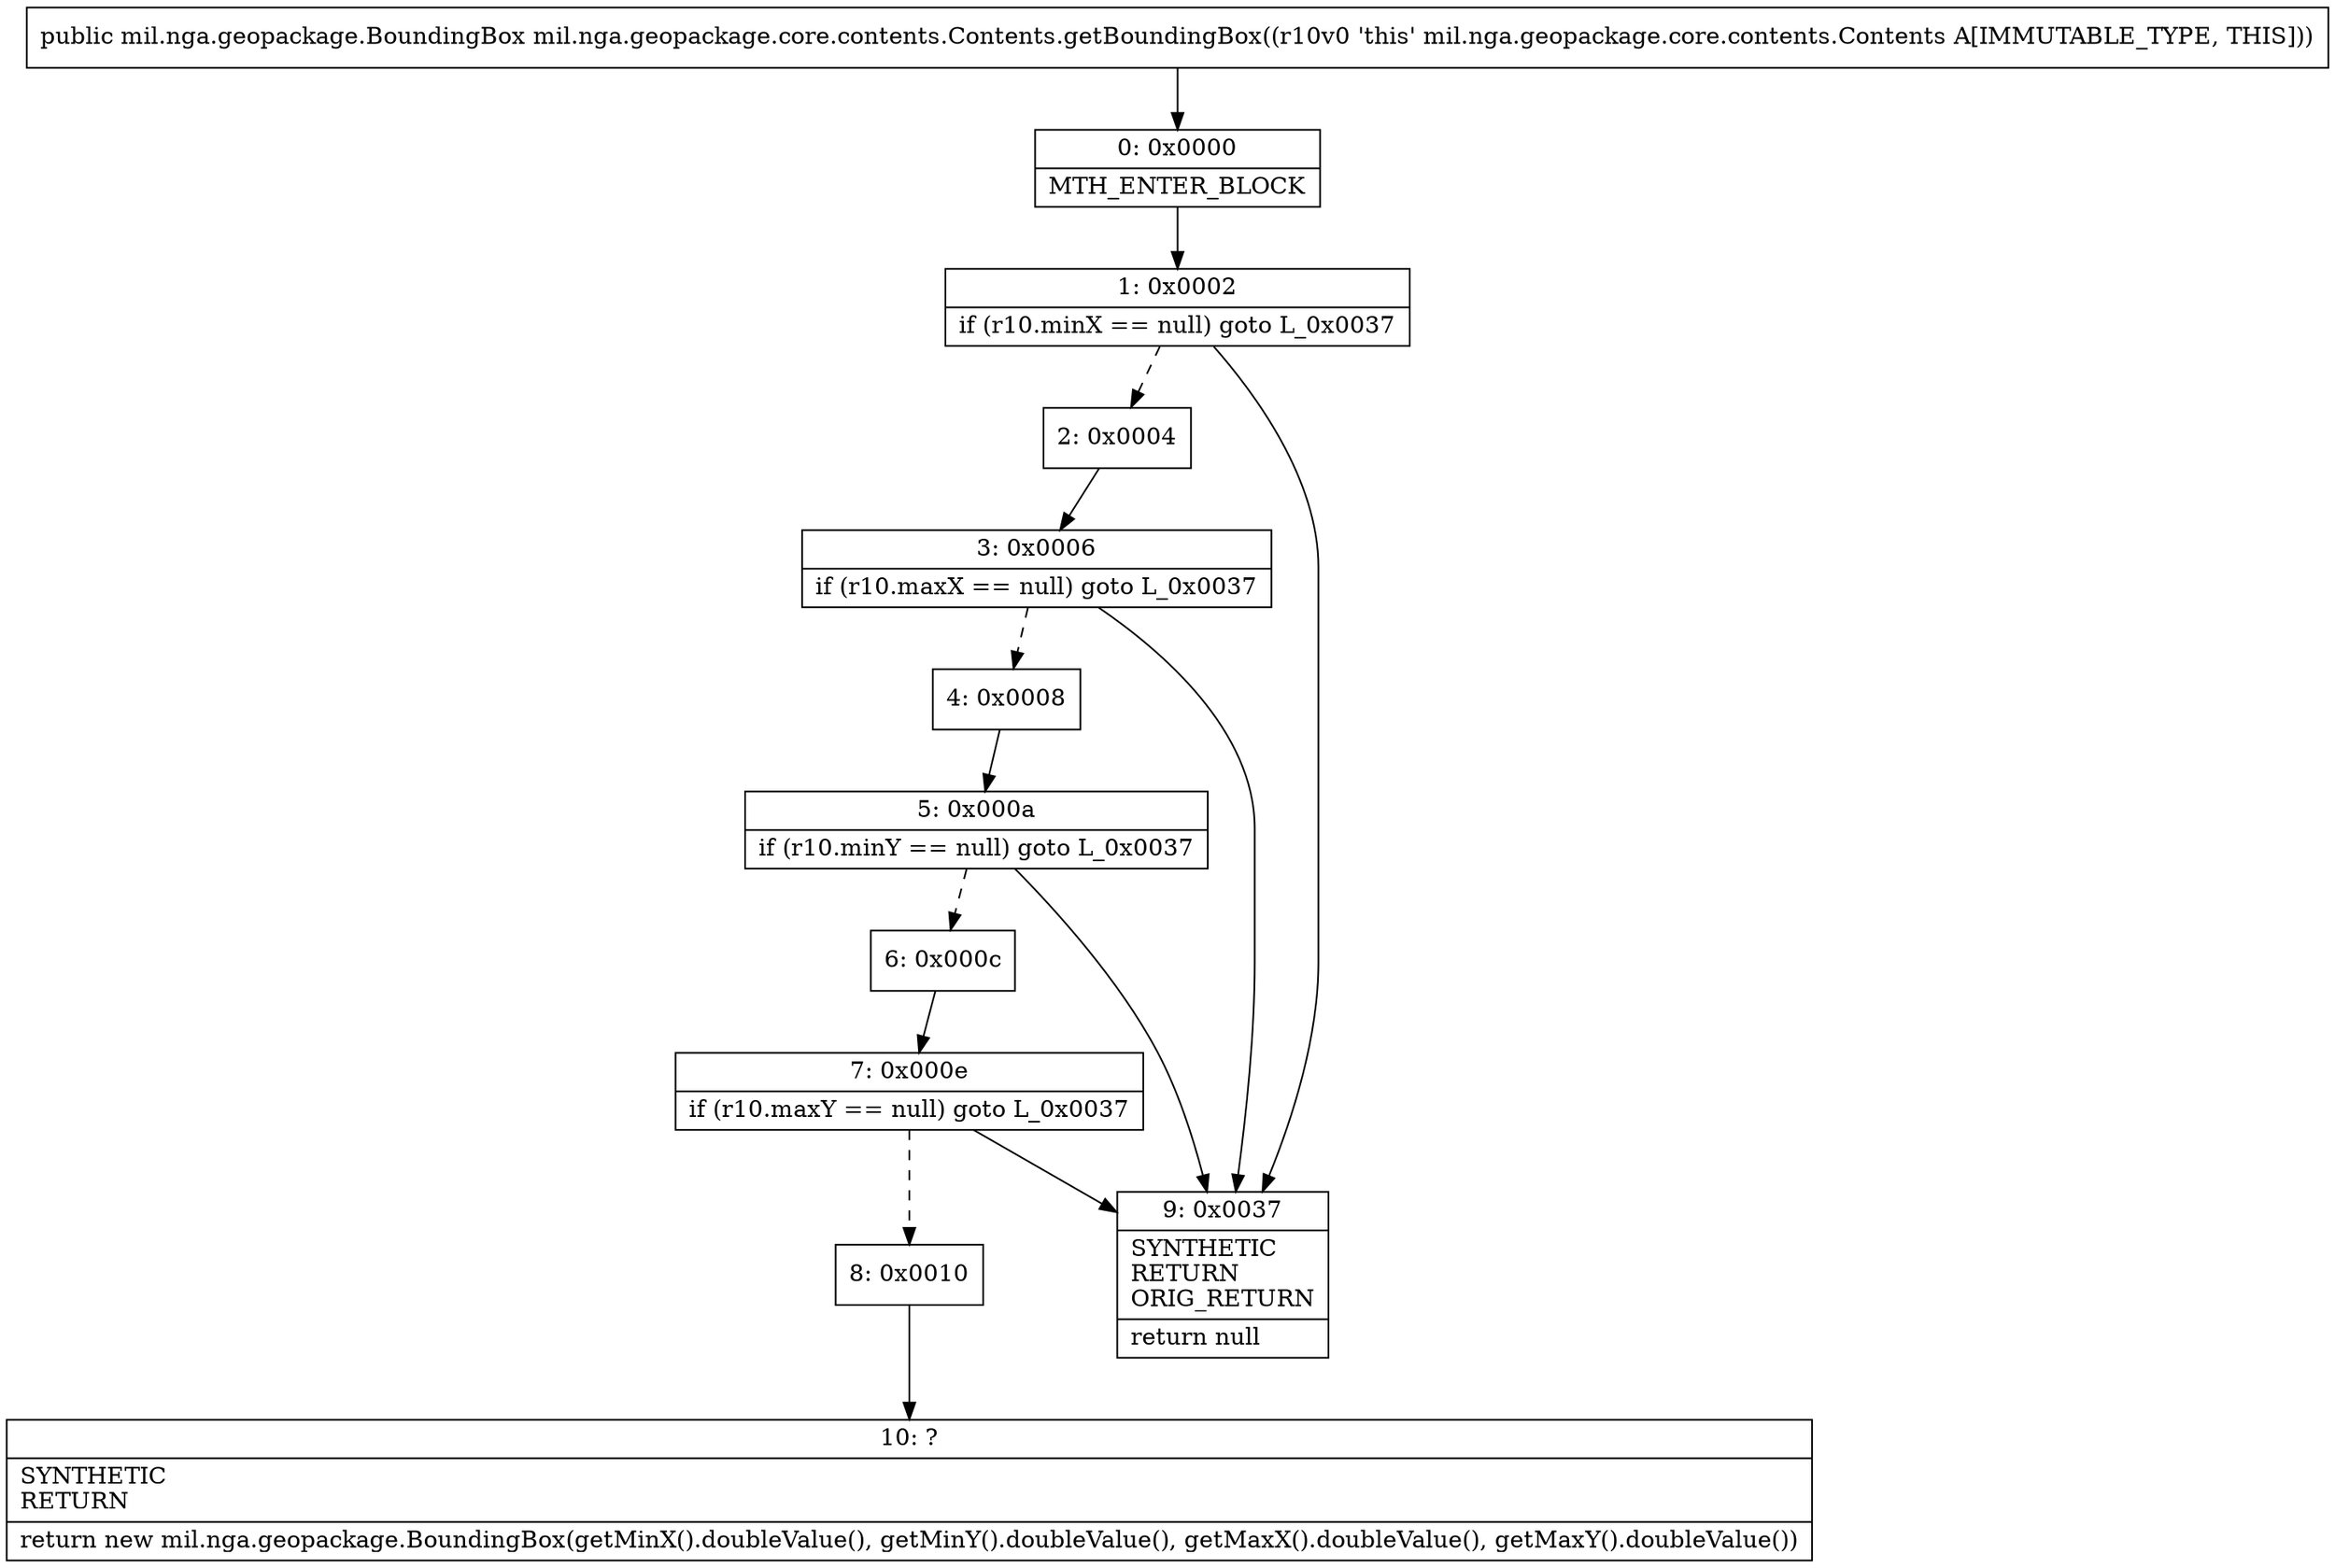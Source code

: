 digraph "CFG formil.nga.geopackage.core.contents.Contents.getBoundingBox()Lmil\/nga\/geopackage\/BoundingBox;" {
Node_0 [shape=record,label="{0\:\ 0x0000|MTH_ENTER_BLOCK\l}"];
Node_1 [shape=record,label="{1\:\ 0x0002|if (r10.minX == null) goto L_0x0037\l}"];
Node_2 [shape=record,label="{2\:\ 0x0004}"];
Node_3 [shape=record,label="{3\:\ 0x0006|if (r10.maxX == null) goto L_0x0037\l}"];
Node_4 [shape=record,label="{4\:\ 0x0008}"];
Node_5 [shape=record,label="{5\:\ 0x000a|if (r10.minY == null) goto L_0x0037\l}"];
Node_6 [shape=record,label="{6\:\ 0x000c}"];
Node_7 [shape=record,label="{7\:\ 0x000e|if (r10.maxY == null) goto L_0x0037\l}"];
Node_8 [shape=record,label="{8\:\ 0x0010}"];
Node_9 [shape=record,label="{9\:\ 0x0037|SYNTHETIC\lRETURN\lORIG_RETURN\l|return null\l}"];
Node_10 [shape=record,label="{10\:\ ?|SYNTHETIC\lRETURN\l|return new mil.nga.geopackage.BoundingBox(getMinX().doubleValue(), getMinY().doubleValue(), getMaxX().doubleValue(), getMaxY().doubleValue())\l}"];
MethodNode[shape=record,label="{public mil.nga.geopackage.BoundingBox mil.nga.geopackage.core.contents.Contents.getBoundingBox((r10v0 'this' mil.nga.geopackage.core.contents.Contents A[IMMUTABLE_TYPE, THIS])) }"];
MethodNode -> Node_0;
Node_0 -> Node_1;
Node_1 -> Node_2[style=dashed];
Node_1 -> Node_9;
Node_2 -> Node_3;
Node_3 -> Node_4[style=dashed];
Node_3 -> Node_9;
Node_4 -> Node_5;
Node_5 -> Node_6[style=dashed];
Node_5 -> Node_9;
Node_6 -> Node_7;
Node_7 -> Node_8[style=dashed];
Node_7 -> Node_9;
Node_8 -> Node_10;
}

